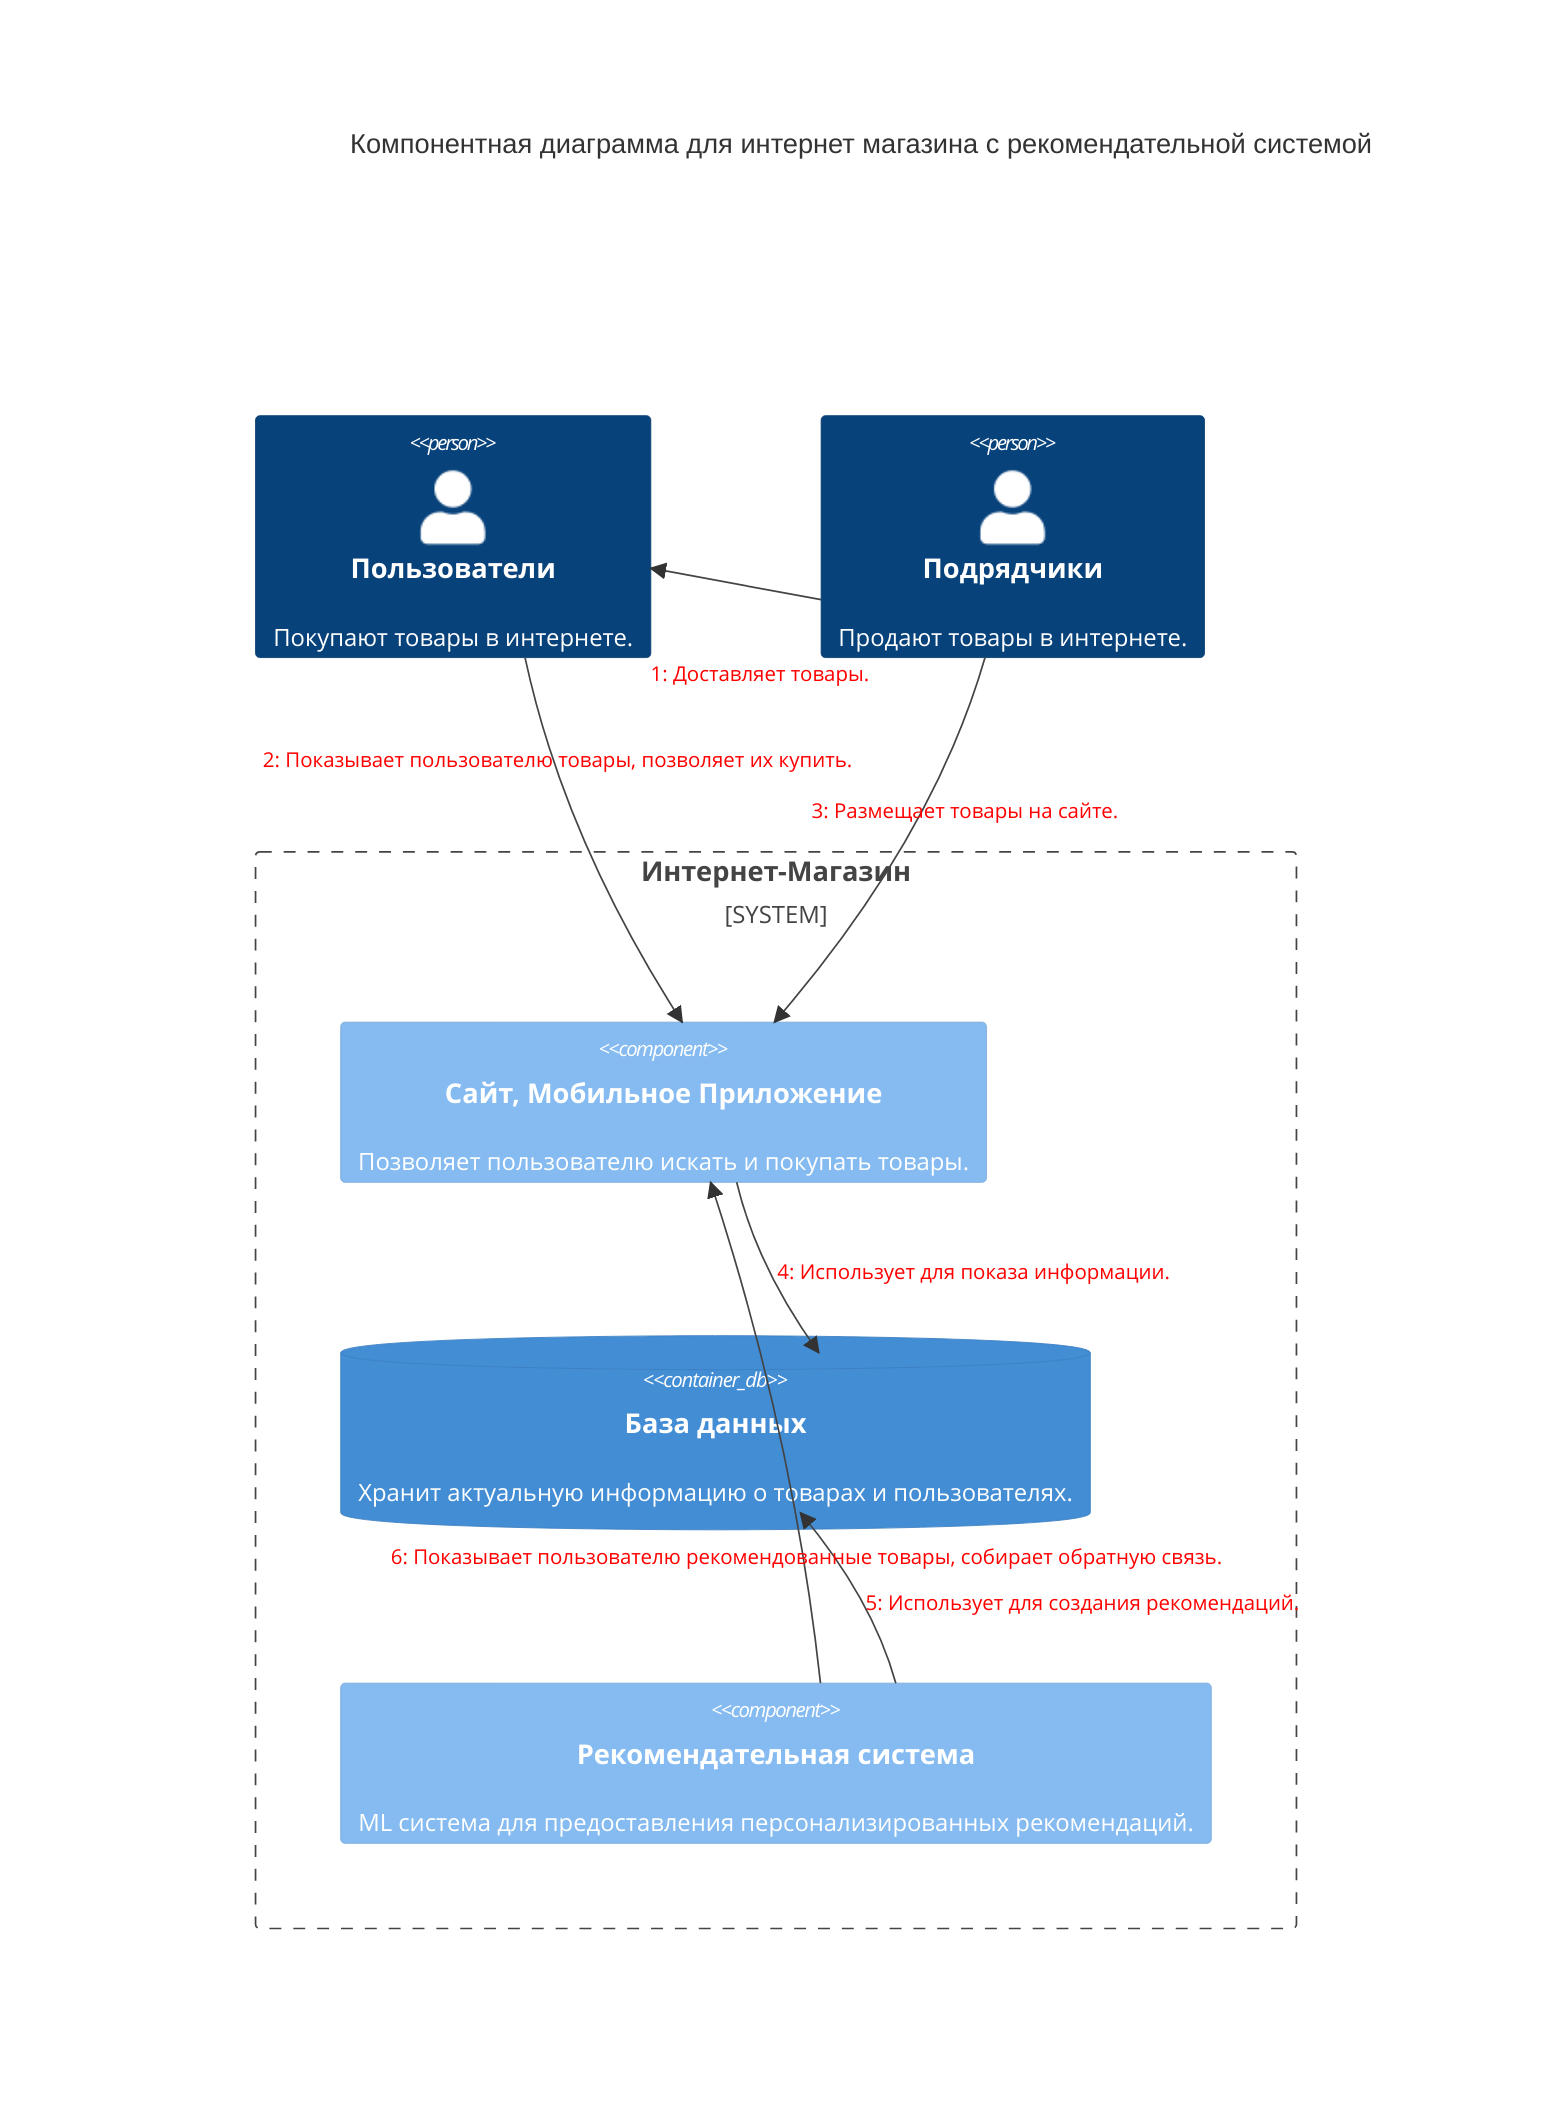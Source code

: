 C4Dynamic
    title Компонентная диаграмма для интернет магазина с рекомендательной системой

    Person(c4, "Пользователи", "Покупают товары в интернете.")
    Person(c5, "Подрядчики", "Продают товары в интернете.")
    System_Boundary(b, "Интернет-Магазин") {
      Component(c1, "Сайт, Мобильное Приложение", "", "Позволяет пользователю искать и покупать товары.")
      ContainerDb(c2, "База данных", "", "Хранит актуальную информацию о товарах и пользователях.")
      Component(c3, "Рекомендательная система", "", "ML система для предоставления персонализированных рекомендаций.")
    }
    
    Rel(c5, c4, "Доставляет товары.")
    Rel(c4, c1, "Показывает пользователю товары, позволяет их купить.")
    Rel(c5, c1, "Размещает товары на сайте.")
    
    Rel(c1, c2, "Использует для показа информации.")
    Rel(c3, c2, "Использует для создания рекомендаций.")
    Rel(c3, c1, "Показывает пользователю рекомендованные товары, собирает обратную связь.")

    UpdateRelStyle(c5, c4, $textColor="red", $offsetY="50", $offsetX="-50")    
    UpdateRelStyle(c4, c1, $textColor="red", $offsetY="-50", $offsetX="-200")
    UpdateRelStyle(c5, c1, $textColor="red", $offsetY="-20", $offsetX="-40")

    UpdateRelStyle(c1, c2, $textColor="red", $offsetX="00", $offsetY="00")
    UpdateRelStyle(c3, c2, $textColor="red", $offsetX="10", $offsetY="00")
    UpdateRelStyle(c3, c1, $textColor="red", $offsetY="70", $offsetX="-220")